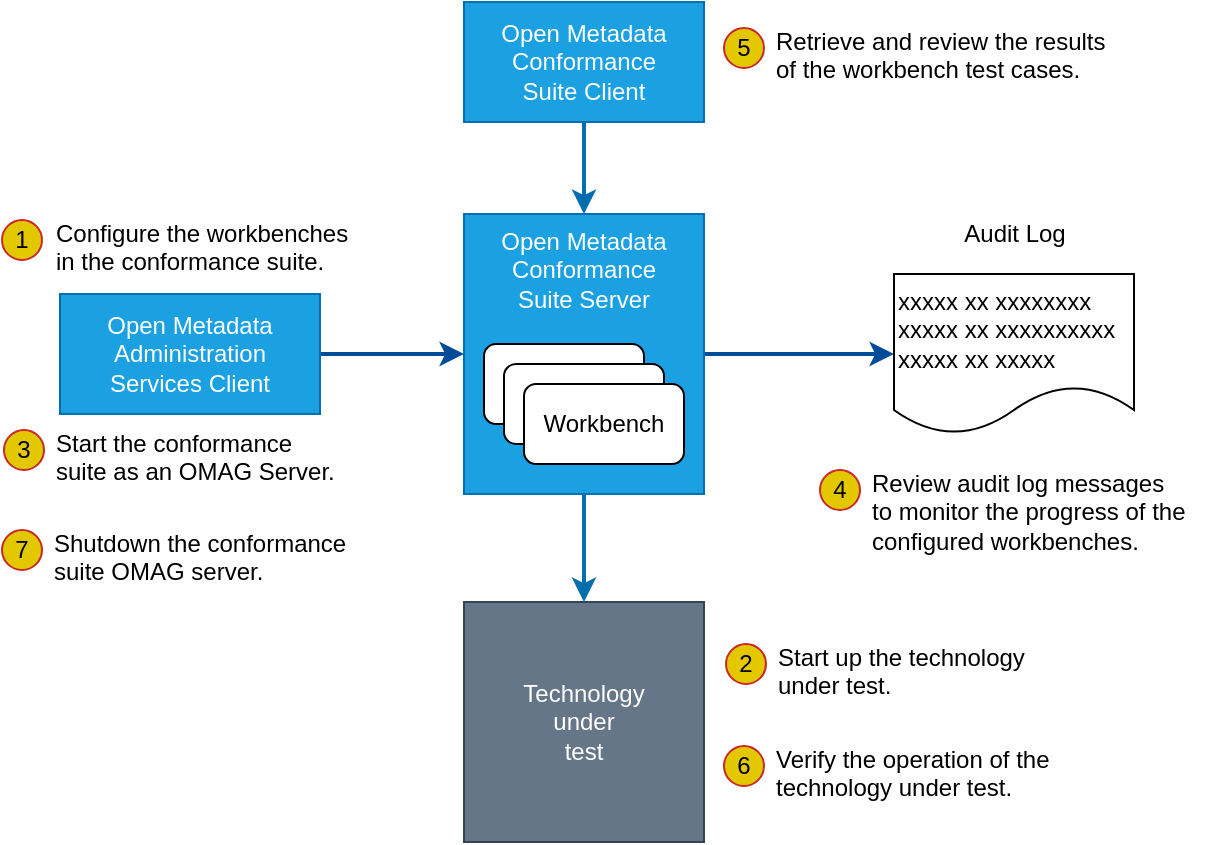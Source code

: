 <mxfile version="10.4.9" type="device"><diagram id="aKJiUf47nhOZVtC3XKA4" name="oveview"><mxGraphModel dx="1078" dy="789" grid="1" gridSize="10" guides="1" tooltips="1" connect="1" arrows="1" fold="1" page="1" pageScale="1" pageWidth="1169" pageHeight="827" math="0" shadow="0"><root><mxCell id="0"/><mxCell id="1" parent="0"/><mxCell id="-t5dBQHphgfqE8D80B_v-3" value="Technology&lt;br&gt;under&lt;br&gt;test&lt;br&gt;" style="whiteSpace=wrap;html=1;aspect=fixed;fillColor=#647687;strokeColor=#314354;fontColor=#ffffff;" parent="1" vertex="1"><mxGeometry x="311" y="465" width="120" height="120" as="geometry"/></mxCell><mxCell id="-t5dBQHphgfqE8D80B_v-5" style="edgeStyle=orthogonalEdgeStyle;rounded=0;html=1;exitX=0.5;exitY=1;exitDx=0;exitDy=0;jettySize=auto;orthogonalLoop=1;fillColor=#1ba1e2;strokeColor=#006EAF;strokeWidth=2;" parent="1" source="-t5dBQHphgfqE8D80B_v-6" target="-t5dBQHphgfqE8D80B_v-3" edge="1"><mxGeometry relative="1" as="geometry"/></mxCell><mxCell id="XOYphANE5-zAeQrxReag-5" style="edgeStyle=orthogonalEdgeStyle;rounded=0;orthogonalLoop=1;jettySize=auto;html=1;exitX=1;exitY=0.5;exitDx=0;exitDy=0;entryX=0;entryY=0.5;entryDx=0;entryDy=0;strokeColor=#004C99;strokeWidth=2;fontColor=#000000;" parent="1" source="-t5dBQHphgfqE8D80B_v-6" target="XOYphANE5-zAeQrxReag-3" edge="1"><mxGeometry relative="1" as="geometry"/></mxCell><mxCell id="-t5dBQHphgfqE8D80B_v-6" value="Open Metadata&lt;br&gt;Conformance&lt;br&gt;Suite Server&lt;br&gt;" style="whiteSpace=wrap;html=1;verticalAlign=top;fillColor=#1ba1e2;strokeColor=#006EAF;fontColor=#ffffff;" parent="1" vertex="1"><mxGeometry x="311" y="271" width="120" height="140" as="geometry"/></mxCell><mxCell id="-t5dBQHphgfqE8D80B_v-7" style="edgeStyle=orthogonalEdgeStyle;rounded=0;html=1;exitX=0.5;exitY=1;exitDx=0;exitDy=0;jettySize=auto;orthogonalLoop=1;fillColor=#1ba1e2;strokeColor=#006EAF;strokeWidth=2;" parent="1" source="-t5dBQHphgfqE8D80B_v-8" target="-t5dBQHphgfqE8D80B_v-6" edge="1"><mxGeometry relative="1" as="geometry"/></mxCell><mxCell id="-t5dBQHphgfqE8D80B_v-8" value="Open Metadata&lt;br&gt;Conformance&lt;br&gt;Suite Client&lt;br&gt;" style="rounded=0;whiteSpace=wrap;html=1;fillColor=#1ba1e2;strokeColor=#006EAF;fontColor=#ffffff;" parent="1" vertex="1"><mxGeometry x="311" y="165" width="120" height="60" as="geometry"/></mxCell><mxCell id="-t5dBQHphgfqE8D80B_v-9" value="TestLab" style="rounded=1;whiteSpace=wrap;html=1;" parent="1" vertex="1"><mxGeometry x="321" y="336" width="80" height="40" as="geometry"/></mxCell><mxCell id="-t5dBQHphgfqE8D80B_v-10" value="TestLab" style="rounded=1;whiteSpace=wrap;html=1;" parent="1" vertex="1"><mxGeometry x="331" y="346" width="80" height="40" as="geometry"/></mxCell><mxCell id="-t5dBQHphgfqE8D80B_v-11" value="Workbench" style="rounded=1;whiteSpace=wrap;html=1;" parent="1" vertex="1"><mxGeometry x="341" y="356" width="80" height="40" as="geometry"/></mxCell><mxCell id="3gGlRXAaDKkAMRe4GuOi-2" style="edgeStyle=orthogonalEdgeStyle;rounded=0;orthogonalLoop=1;jettySize=auto;html=1;exitX=1;exitY=0.5;exitDx=0;exitDy=0;entryX=0;entryY=0.5;entryDx=0;entryDy=0;strokeWidth=2;strokeColor=#004C99;" parent="1" source="3gGlRXAaDKkAMRe4GuOi-1" target="-t5dBQHphgfqE8D80B_v-6" edge="1"><mxGeometry relative="1" as="geometry"/></mxCell><mxCell id="3gGlRXAaDKkAMRe4GuOi-1" value="Open Metadata&lt;br&gt;Administration&lt;br&gt;Services Client&lt;br&gt;" style="rounded=0;whiteSpace=wrap;html=1;fillColor=#1ba1e2;strokeColor=#006EAF;fontColor=#ffffff;" parent="1" vertex="1"><mxGeometry x="109" y="311" width="130" height="60" as="geometry"/></mxCell><mxCell id="3gGlRXAaDKkAMRe4GuOi-3" value="Configure the workbenches&lt;br&gt;in the conformance suite.&lt;br&gt;" style="text;html=1;resizable=0;points=[];autosize=1;align=left;verticalAlign=top;spacingTop=-4;" parent="1" vertex="1"><mxGeometry x="105" y="271" width="160" height="30" as="geometry"/></mxCell><mxCell id="3gGlRXAaDKkAMRe4GuOi-4" value="1" style="ellipse;whiteSpace=wrap;html=1;aspect=fixed;fillColor=#e3c800;strokeColor=#C72828;fontColor=#000000;" parent="1" vertex="1"><mxGeometry x="80" y="274" width="20" height="20" as="geometry"/></mxCell><mxCell id="XOYphANE5-zAeQrxReag-1" value="Start the conformance&lt;br&gt;suite as an OMAG Server.&lt;br&gt;" style="text;html=1;resizable=0;points=[];autosize=1;align=left;verticalAlign=top;spacingTop=-4;" parent="1" vertex="1"><mxGeometry x="105" y="376" width="150" height="30" as="geometry"/></mxCell><mxCell id="XOYphANE5-zAeQrxReag-2" value="3" style="ellipse;whiteSpace=wrap;html=1;aspect=fixed;fillColor=#e3c800;strokeColor=#C72828;fontColor=#000000;" parent="1" vertex="1"><mxGeometry x="81" y="379" width="20" height="20" as="geometry"/></mxCell><mxCell id="XOYphANE5-zAeQrxReag-3" value="xxxxx xx xxxxxxxx&lt;br&gt;xxxxx xx xxxxxxxxxx&lt;br&gt;xxxxx xx xxxxx&lt;br&gt;" style="shape=document;whiteSpace=wrap;html=1;boundedLbl=1;align=left;" parent="1" vertex="1"><mxGeometry x="526" y="301" width="120" height="80" as="geometry"/></mxCell><mxCell id="XOYphANE5-zAeQrxReag-4" value="Audit Log" style="text;html=1;resizable=0;points=[];autosize=1;align=center;verticalAlign=top;spacingTop=-4;fontColor=#000000;" parent="1" vertex="1"><mxGeometry x="551" y="271" width="70" height="20" as="geometry"/></mxCell><mxCell id="XOYphANE5-zAeQrxReag-6" value="Review audit log messages&lt;br&gt;to monitor the progress of the&lt;br&gt;configured workbenches.&lt;br&gt;" style="text;html=1;resizable=0;points=[];autosize=1;align=left;verticalAlign=top;spacingTop=-4;" parent="1" vertex="1"><mxGeometry x="513" y="396" width="170" height="40" as="geometry"/></mxCell><mxCell id="XOYphANE5-zAeQrxReag-7" value="4" style="ellipse;whiteSpace=wrap;html=1;aspect=fixed;fillColor=#e3c800;strokeColor=#C72828;fontColor=#000000;" parent="1" vertex="1"><mxGeometry x="489" y="399" width="20" height="20" as="geometry"/></mxCell><mxCell id="XOYphANE5-zAeQrxReag-8" value="Retrieve and review the results&lt;br&gt;of the workbench test cases.&lt;br&gt;" style="text;html=1;resizable=0;points=[];autosize=1;align=left;verticalAlign=top;spacingTop=-4;" parent="1" vertex="1"><mxGeometry x="465" y="175" width="180" height="30" as="geometry"/></mxCell><mxCell id="XOYphANE5-zAeQrxReag-9" value="5" style="ellipse;whiteSpace=wrap;html=1;aspect=fixed;fillColor=#e3c800;strokeColor=#C72828;fontColor=#000000;" parent="1" vertex="1"><mxGeometry x="441" y="178" width="20" height="20" as="geometry"/></mxCell><mxCell id="XOYphANE5-zAeQrxReag-10" value="Verify the operation of the&lt;br&gt;technology under test.&lt;br&gt;" style="text;html=1;resizable=0;points=[];autosize=1;align=left;verticalAlign=top;spacingTop=-4;" parent="1" vertex="1"><mxGeometry x="465" y="534" width="150" height="30" as="geometry"/></mxCell><mxCell id="XOYphANE5-zAeQrxReag-11" value="6" style="ellipse;whiteSpace=wrap;html=1;aspect=fixed;fillColor=#e3c800;strokeColor=#C72828;fontColor=#000000;" parent="1" vertex="1"><mxGeometry x="441" y="537" width="20" height="20" as="geometry"/></mxCell><mxCell id="XOYphANE5-zAeQrxReag-12" value="Shutdown the conformance&lt;br&gt;suite OMAG server.&lt;br&gt;" style="text;html=1;resizable=0;points=[];autosize=1;align=left;verticalAlign=top;spacingTop=-4;" parent="1" vertex="1"><mxGeometry x="104" y="426" width="160" height="30" as="geometry"/></mxCell><mxCell id="XOYphANE5-zAeQrxReag-13" value="7" style="ellipse;whiteSpace=wrap;html=1;aspect=fixed;fillColor=#e3c800;strokeColor=#C72828;fontColor=#000000;" parent="1" vertex="1"><mxGeometry x="80" y="429" width="20" height="20" as="geometry"/></mxCell><mxCell id="XOYphANE5-zAeQrxReag-14" value="Start up the technology&lt;br&gt;under test.&lt;br&gt;" style="text;html=1;resizable=0;points=[];autosize=1;align=left;verticalAlign=top;spacingTop=-4;" parent="1" vertex="1"><mxGeometry x="466" y="483" width="140" height="30" as="geometry"/></mxCell><mxCell id="XOYphANE5-zAeQrxReag-15" value="2" style="ellipse;whiteSpace=wrap;html=1;aspect=fixed;fillColor=#e3c800;strokeColor=#C72828;fontColor=#000000;" parent="1" vertex="1"><mxGeometry x="442" y="486" width="20" height="20" as="geometry"/></mxCell></root></mxGraphModel></diagram><diagram id="HgPTBhpFVPrN2tkVlFxf" name="repository-workbench"><mxGraphModel dx="1078" dy="789" grid="1" gridSize="10" guides="1" tooltips="1" connect="1" arrows="1" fold="1" page="1" pageScale="1" pageWidth="1169" pageHeight="827" math="0" shadow="0"><root><mxCell id="_nz76AmZPqj1bhgflvq8-0"/><mxCell id="_nz76AmZPqj1bhgflvq8-1" parent="_nz76AmZPqj1bhgflvq8-0"/><mxCell id="PaVpDqeDTnF8gRKyYVhG-0" value="Cohort&lt;br&gt;Event&lt;br&gt;Topic&lt;br&gt;" style="ellipse;whiteSpace=wrap;html=1;fillColor=#1ba1e2;strokeColor=#006EAF;fontColor=#ffffff;" parent="_nz76AmZPqj1bhgflvq8-1" vertex="1"><mxGeometry x="430" y="381.5" width="120" height="80" as="geometry"/></mxCell><mxCell id="PaVpDqeDTnF8gRKyYVhG-1" style="edgeStyle=orthogonalEdgeStyle;rounded=0;html=1;exitX=0;exitY=0.5;exitDx=0;exitDy=0;entryX=0.5;entryY=1;entryDx=0;entryDy=0;jettySize=auto;orthogonalLoop=1;startArrow=classic;startFill=1;fillColor=#1ba1e2;strokeColor=#006EAF;strokeWidth=2;" parent="_nz76AmZPqj1bhgflvq8-1" source="PaVpDqeDTnF8gRKyYVhG-2" target="PaVpDqeDTnF8gRKyYVhG-0" edge="1"><mxGeometry relative="1" as="geometry"/></mxCell><mxCell id="PaVpDqeDTnF8gRKyYVhG-2" value="Technology&lt;br&gt;under&lt;br&gt;test&lt;br&gt;" style="whiteSpace=wrap;html=1;aspect=fixed;fillColor=#647687;strokeColor=#314354;fontColor=#ffffff;" parent="_nz76AmZPqj1bhgflvq8-1" vertex="1"><mxGeometry x="650" y="476" width="120" height="120" as="geometry"/></mxCell><mxCell id="PaVpDqeDTnF8gRKyYVhG-3" style="edgeStyle=orthogonalEdgeStyle;rounded=0;html=1;exitX=0.5;exitY=1;exitDx=0;exitDy=0;jettySize=auto;orthogonalLoop=1;fillColor=#1ba1e2;strokeColor=#006EAF;strokeWidth=2;" parent="_nz76AmZPqj1bhgflvq8-1" source="PaVpDqeDTnF8gRKyYVhG-4" target="PaVpDqeDTnF8gRKyYVhG-2" edge="1"><mxGeometry relative="1" as="geometry"/></mxCell><mxCell id="PaVpDqeDTnF8gRKyYVhG-4" value="Open Metadata&lt;br&gt;Conformance&lt;br&gt;Suite Server&lt;br&gt;" style="whiteSpace=wrap;html=1;verticalAlign=top;fillColor=#1ba1e2;strokeColor=#006EAF;fontColor=#ffffff;" parent="_nz76AmZPqj1bhgflvq8-1" vertex="1"><mxGeometry x="650" y="228" width="120" height="140" as="geometry"/></mxCell><mxCell id="PaVpDqeDTnF8gRKyYVhG-5" style="edgeStyle=orthogonalEdgeStyle;rounded=0;html=1;exitX=0.5;exitY=1;exitDx=0;exitDy=0;jettySize=auto;orthogonalLoop=1;fillColor=#1ba1e2;strokeColor=#006EAF;strokeWidth=2;" parent="_nz76AmZPqj1bhgflvq8-1" source="PaVpDqeDTnF8gRKyYVhG-6" target="PaVpDqeDTnF8gRKyYVhG-4" edge="1"><mxGeometry relative="1" as="geometry"/></mxCell><mxCell id="PaVpDqeDTnF8gRKyYVhG-6" value="Open Metadata&lt;br&gt;Conformance&lt;br&gt;Suite Client&lt;br&gt;" style="rounded=0;whiteSpace=wrap;html=1;fillColor=#1ba1e2;strokeColor=#006EAF;fontColor=#ffffff;" parent="_nz76AmZPqj1bhgflvq8-1" vertex="1"><mxGeometry x="650" y="104" width="120" height="60" as="geometry"/></mxCell><mxCell id="PaVpDqeDTnF8gRKyYVhG-7" value="Repository&lt;br&gt;Workbench" style="rounded=1;whiteSpace=wrap;html=1;" parent="_nz76AmZPqj1bhgflvq8-1" vertex="1"><mxGeometry x="660" y="288" width="100" height="60" as="geometry"/></mxCell><mxCell id="PaVpDqeDTnF8gRKyYVhG-8" value="Open Metadata&lt;br&gt;Repository Services&lt;br&gt;Events" style="text;html=1;resizable=0;points=[];autosize=1;align=left;verticalAlign=top;spacingTop=-4;" parent="_nz76AmZPqj1bhgflvq8-1" vertex="1"><mxGeometry x="500" y="488" width="120" height="40" as="geometry"/></mxCell><mxCell id="PaVpDqeDTnF8gRKyYVhG-9" value="Open Metadata&lt;br&gt;Repository Services&lt;br&gt;Events" style="text;html=1;resizable=0;points=[];autosize=1;align=left;verticalAlign=top;spacingTop=-4;" parent="_nz76AmZPqj1bhgflvq8-1" vertex="1"><mxGeometry x="504" y="323" width="120" height="40" as="geometry"/></mxCell><mxCell id="PaVpDqeDTnF8gRKyYVhG-10" value="Open Metadata&lt;br&gt;Repository Services&lt;br&gt;REST API calls" style="text;html=1;resizable=0;points=[];autosize=1;align=left;verticalAlign=top;spacingTop=-4;" parent="_nz76AmZPqj1bhgflvq8-1" vertex="1"><mxGeometry x="720" y="398" width="120" height="40" as="geometry"/></mxCell><mxCell id="PaVpDqeDTnF8gRKyYVhG-11" style="edgeStyle=orthogonalEdgeStyle;rounded=0;html=1;entryX=0.5;entryY=0;entryDx=0;entryDy=0;jettySize=auto;orthogonalLoop=1;startArrow=classic;startFill=1;fillColor=#1ba1e2;strokeColor=#006EAF;strokeWidth=2;" parent="_nz76AmZPqj1bhgflvq8-1" target="PaVpDqeDTnF8gRKyYVhG-0" edge="1"><mxGeometry relative="1" as="geometry"><mxPoint x="650" y="318" as="sourcePoint"/></mxGeometry></mxCell></root></mxGraphModel></diagram></mxfile>
